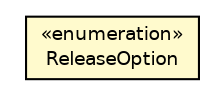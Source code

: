 #!/usr/local/bin/dot
#
# Class diagram 
# Generated by UMLGraph version 5.4 (http://www.umlgraph.org/)
#

digraph G {
	edge [fontname="Helvetica",fontsize=10,labelfontname="Helvetica",labelfontsize=10];
	node [fontname="Helvetica",fontsize=10,shape=plaintext];
	nodesep=0.25;
	ranksep=0.5;
	// jsl.modeling.elements.resource.ReleaseRequirement.ReleaseOption
	c172464 [label=<<table title="jsl.modeling.elements.resource.ReleaseRequirement.ReleaseOption" border="0" cellborder="1" cellspacing="0" cellpadding="2" port="p" bgcolor="lemonChiffon" href="./ReleaseRequirement.ReleaseOption.html">
		<tr><td><table border="0" cellspacing="0" cellpadding="1">
<tr><td align="center" balign="center"> &#171;enumeration&#187; </td></tr>
<tr><td align="center" balign="center"> ReleaseOption </td></tr>
		</table></td></tr>
		</table>>, URL="./ReleaseRequirement.ReleaseOption.html", fontname="Helvetica", fontcolor="black", fontsize=9.0];
}

